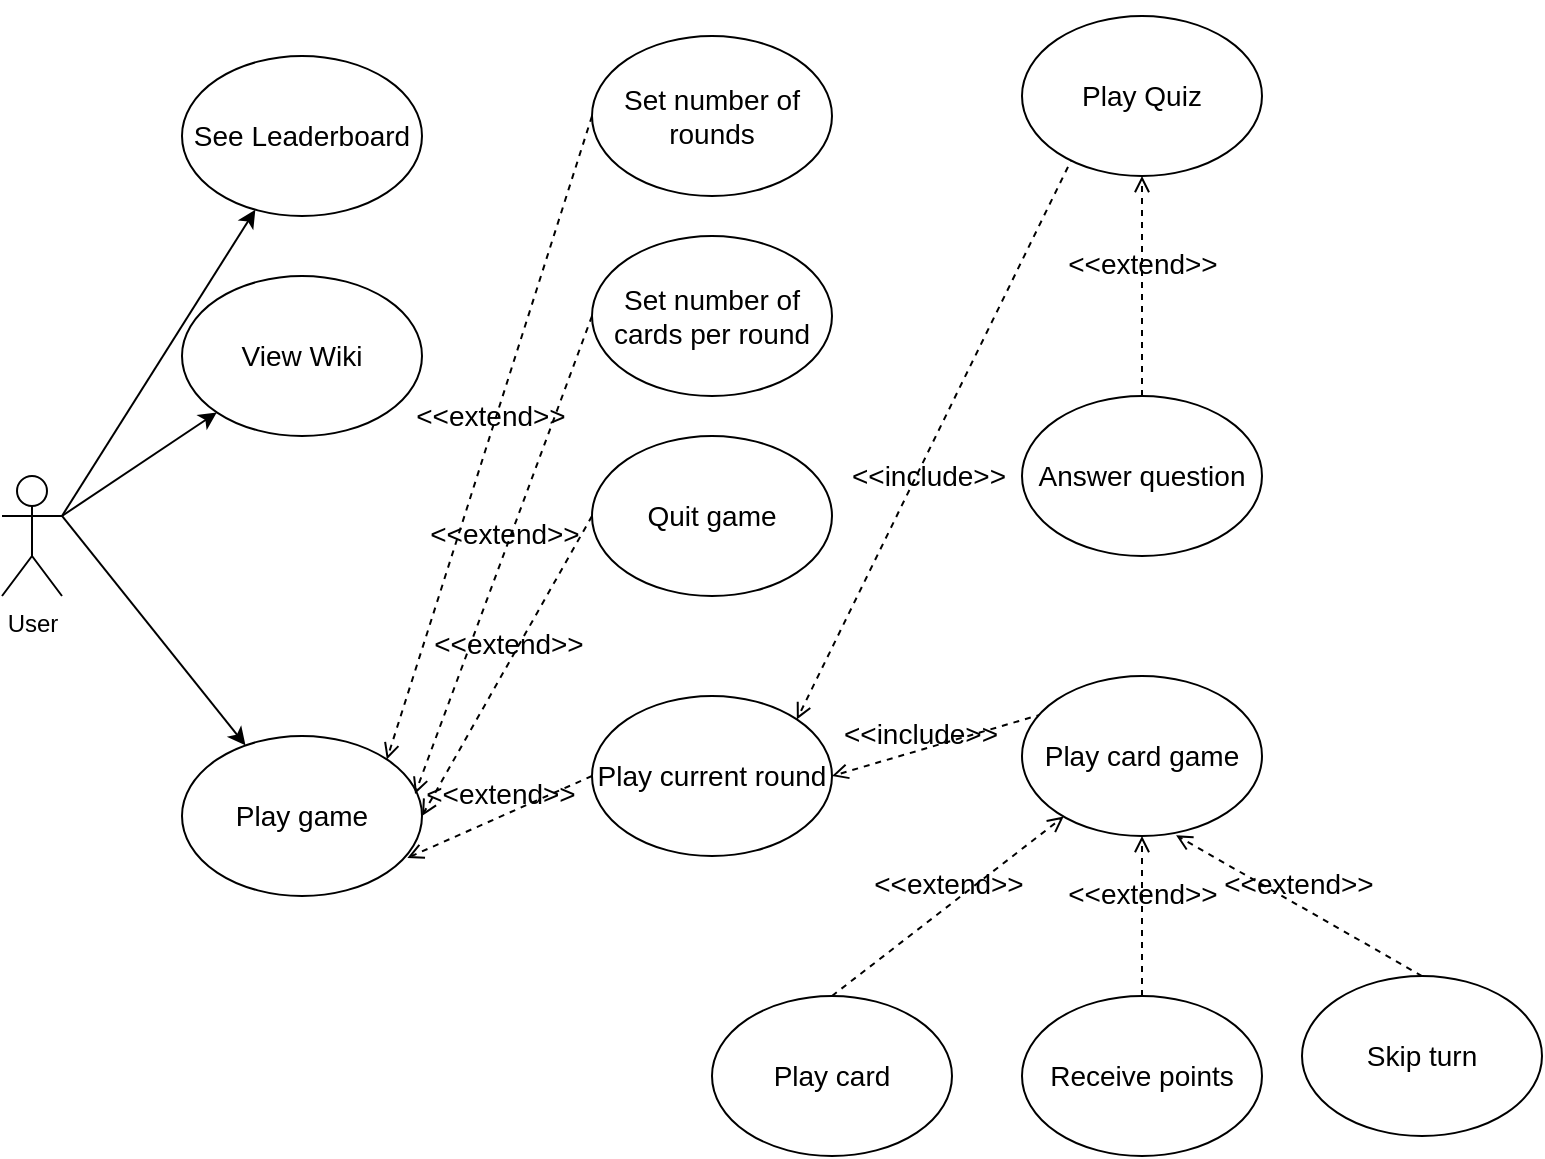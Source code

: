 <mxfile version="20.5.3" type="device"><diagram id="cUR1-s7eLkFdg6ZMP0ok" name="Page-1"><mxGraphModel dx="1597" dy="842" grid="1" gridSize="10" guides="1" tooltips="1" connect="1" arrows="1" fold="1" page="1" pageScale="1" pageWidth="850" pageHeight="1100" math="0" shadow="0"><root><mxCell id="0"/><mxCell id="1" parent="0"/><UserObject label="User" tooltip="s" id="pyln7ZmdVsLlfU6mLhHo-5"><mxCell style="shape=umlActor;verticalLabelPosition=bottom;verticalAlign=top;outlineConnect=0;movable=1;resizable=1;rotatable=1;deletable=1;editable=1;connectable=1;html=1;" vertex="1" parent="1"><mxGeometry x="70" y="420" width="30" height="60" as="geometry"/></mxCell></UserObject><mxCell id="pyln7ZmdVsLlfU6mLhHo-8" value="" style="endArrow=classic;html=1;rounded=0;exitX=1;exitY=0.333;exitDx=0;exitDy=0;exitPerimeter=0;" edge="1" parent="1" source="pyln7ZmdVsLlfU6mLhHo-5" target="pyln7ZmdVsLlfU6mLhHo-9"><mxGeometry width="50" height="50" relative="1" as="geometry"><mxPoint x="490" y="440" as="sourcePoint"/><mxPoint x="260" y="280" as="targetPoint"/></mxGeometry></mxCell><mxCell id="pyln7ZmdVsLlfU6mLhHo-9" value="&lt;font style=&quot;font-size: 14px;&quot;&gt;See Leaderboard&lt;/font&gt;" style="ellipse;whiteSpace=wrap;html=1;" vertex="1" parent="1"><mxGeometry x="160" y="210" width="120" height="80" as="geometry"/></mxCell><mxCell id="pyln7ZmdVsLlfU6mLhHo-10" value="" style="endArrow=classic;html=1;rounded=0;fontSize=14;exitX=1;exitY=0.333;exitDx=0;exitDy=0;exitPerimeter=0;" edge="1" parent="1" source="pyln7ZmdVsLlfU6mLhHo-5" target="pyln7ZmdVsLlfU6mLhHo-11"><mxGeometry width="50" height="50" relative="1" as="geometry"><mxPoint x="490" y="440" as="sourcePoint"/><mxPoint x="270" y="360" as="targetPoint"/></mxGeometry></mxCell><mxCell id="pyln7ZmdVsLlfU6mLhHo-11" value="View Wiki" style="ellipse;whiteSpace=wrap;html=1;fontSize=14;" vertex="1" parent="1"><mxGeometry x="160" y="320" width="120" height="80" as="geometry"/></mxCell><mxCell id="pyln7ZmdVsLlfU6mLhHo-12" value="" style="endArrow=classic;html=1;rounded=0;fontSize=14;exitX=1;exitY=0.333;exitDx=0;exitDy=0;exitPerimeter=0;" edge="1" parent="1" source="pyln7ZmdVsLlfU6mLhHo-5" target="pyln7ZmdVsLlfU6mLhHo-13"><mxGeometry width="50" height="50" relative="1" as="geometry"><mxPoint x="490" y="440" as="sourcePoint"/><mxPoint x="270" y="440" as="targetPoint"/></mxGeometry></mxCell><mxCell id="pyln7ZmdVsLlfU6mLhHo-13" value="Play game" style="ellipse;whiteSpace=wrap;html=1;fontSize=14;" vertex="1" parent="1"><mxGeometry x="160" y="550" width="120" height="80" as="geometry"/></mxCell><mxCell id="pyln7ZmdVsLlfU6mLhHo-14" value="&amp;lt;&amp;lt;extend&amp;gt;&amp;gt;" style="html=1;verticalAlign=bottom;labelBackgroundColor=none;endArrow=open;endFill=0;dashed=1;rounded=0;fontSize=14;entryX=1;entryY=0;entryDx=0;entryDy=0;exitX=0;exitY=0.5;exitDx=0;exitDy=0;" edge="1" parent="1" source="pyln7ZmdVsLlfU6mLhHo-15" target="pyln7ZmdVsLlfU6mLhHo-13"><mxGeometry width="160" relative="1" as="geometry"><mxPoint x="490" y="230" as="sourcePoint"/><mxPoint x="600" y="420" as="targetPoint"/></mxGeometry></mxCell><mxCell id="pyln7ZmdVsLlfU6mLhHo-15" value="Set number of rounds" style="ellipse;whiteSpace=wrap;html=1;fontSize=14;" vertex="1" parent="1"><mxGeometry x="365" y="200" width="120" height="80" as="geometry"/></mxCell><mxCell id="pyln7ZmdVsLlfU6mLhHo-16" value="&amp;lt;&amp;lt;extend&amp;gt;&amp;gt;" style="html=1;verticalAlign=bottom;labelBackgroundColor=none;endArrow=open;endFill=0;dashed=1;rounded=0;fontSize=14;entryX=0.971;entryY=0.362;entryDx=0;entryDy=0;exitX=0;exitY=0.5;exitDx=0;exitDy=0;entryPerimeter=0;" edge="1" parent="1" source="pyln7ZmdVsLlfU6mLhHo-18" target="pyln7ZmdVsLlfU6mLhHo-13"><mxGeometry width="160" relative="1" as="geometry"><mxPoint x="520" y="330" as="sourcePoint"/><mxPoint x="362.426" y="421.716" as="targetPoint"/></mxGeometry></mxCell><mxCell id="pyln7ZmdVsLlfU6mLhHo-18" value="Set number of cards per round" style="ellipse;whiteSpace=wrap;html=1;fontSize=14;" vertex="1" parent="1"><mxGeometry x="365" y="300" width="120" height="80" as="geometry"/></mxCell><mxCell id="pyln7ZmdVsLlfU6mLhHo-19" value="Quit game" style="ellipse;whiteSpace=wrap;html=1;fontSize=14;" vertex="1" parent="1"><mxGeometry x="365" y="400" width="120" height="80" as="geometry"/></mxCell><mxCell id="pyln7ZmdVsLlfU6mLhHo-20" value="&amp;lt;&amp;lt;extend&amp;gt;&amp;gt;" style="html=1;verticalAlign=bottom;labelBackgroundColor=none;endArrow=open;endFill=0;dashed=1;rounded=0;fontSize=14;entryX=1;entryY=0.5;entryDx=0;entryDy=0;exitX=0;exitY=0.5;exitDx=0;exitDy=0;" edge="1" parent="1" source="pyln7ZmdVsLlfU6mLhHo-19" target="pyln7ZmdVsLlfU6mLhHo-13"><mxGeometry width="160" relative="1" as="geometry"><mxPoint x="520.0" y="330" as="sourcePoint"/><mxPoint x="372.426" y="431.716" as="targetPoint"/></mxGeometry></mxCell><mxCell id="pyln7ZmdVsLlfU6mLhHo-21" value="&amp;lt;&amp;lt;extend&amp;gt;&amp;gt;" style="html=1;verticalAlign=bottom;labelBackgroundColor=none;endArrow=open;endFill=0;dashed=1;rounded=0;fontSize=14;entryX=0.939;entryY=0.762;entryDx=0;entryDy=0;entryPerimeter=0;exitX=0;exitY=0.5;exitDx=0;exitDy=0;" edge="1" parent="1" source="pyln7ZmdVsLlfU6mLhHo-22" target="pyln7ZmdVsLlfU6mLhHo-13"><mxGeometry width="160" relative="1" as="geometry"><mxPoint x="500" y="560" as="sourcePoint"/><mxPoint x="370" y="580" as="targetPoint"/></mxGeometry></mxCell><mxCell id="pyln7ZmdVsLlfU6mLhHo-22" value="Play current round" style="ellipse;whiteSpace=wrap;html=1;fontSize=14;" vertex="1" parent="1"><mxGeometry x="365" y="530" width="120" height="80" as="geometry"/></mxCell><mxCell id="pyln7ZmdVsLlfU6mLhHo-23" value="&amp;lt;&amp;lt;include&amp;gt;&amp;gt;" style="html=1;verticalAlign=bottom;labelBackgroundColor=none;endArrow=open;endFill=0;dashed=1;rounded=0;fontSize=14;entryX=1;entryY=0;entryDx=0;entryDy=0;exitX=0.5;exitY=0;exitDx=0;exitDy=0;" edge="1" parent="1" source="pyln7ZmdVsLlfU6mLhHo-24" target="pyln7ZmdVsLlfU6mLhHo-22"><mxGeometry x="0.348" y="10" width="160" relative="1" as="geometry"><mxPoint x="330" y="630" as="sourcePoint"/><mxPoint x="600" y="400" as="targetPoint"/><mxPoint as="offset"/></mxGeometry></mxCell><mxCell id="pyln7ZmdVsLlfU6mLhHo-24" value="Play Quiz" style="ellipse;whiteSpace=wrap;html=1;fontSize=14;" vertex="1" parent="1"><mxGeometry x="580" y="190" width="120" height="80" as="geometry"/></mxCell><mxCell id="pyln7ZmdVsLlfU6mLhHo-25" value="&amp;lt;&amp;lt;include&amp;gt;&amp;gt;" style="html=1;verticalAlign=bottom;labelBackgroundColor=none;endArrow=open;endFill=0;dashed=1;rounded=0;fontSize=14;entryX=1;entryY=0.5;entryDx=0;entryDy=0;exitX=0.564;exitY=0.027;exitDx=0;exitDy=0;exitPerimeter=0;" edge="1" parent="1" source="pyln7ZmdVsLlfU6mLhHo-26" target="pyln7ZmdVsLlfU6mLhHo-22"><mxGeometry x="0.47" y="3" width="160" relative="1" as="geometry"><mxPoint x="490" y="620" as="sourcePoint"/><mxPoint x="537.574" y="558.284" as="targetPoint"/><mxPoint as="offset"/></mxGeometry></mxCell><mxCell id="pyln7ZmdVsLlfU6mLhHo-26" value="Play card game" style="ellipse;whiteSpace=wrap;html=1;fontSize=14;" vertex="1" parent="1"><mxGeometry x="580" y="520" width="120" height="80" as="geometry"/></mxCell><mxCell id="pyln7ZmdVsLlfU6mLhHo-27" value="&amp;lt;&amp;lt;extend&amp;gt;&amp;gt;" style="html=1;verticalAlign=bottom;labelBackgroundColor=none;endArrow=open;endFill=0;dashed=1;rounded=0;fontSize=14;entryX=0.642;entryY=0.996;entryDx=0;entryDy=0;exitX=0.5;exitY=0;exitDx=0;exitDy=0;entryPerimeter=0;" edge="1" parent="1" source="pyln7ZmdVsLlfU6mLhHo-28" target="pyln7ZmdVsLlfU6mLhHo-26"><mxGeometry width="160" relative="1" as="geometry"><mxPoint x="790" y="730" as="sourcePoint"/><mxPoint x="380.0" y="460" as="targetPoint"/></mxGeometry></mxCell><mxCell id="pyln7ZmdVsLlfU6mLhHo-28" value="Skip turn" style="ellipse;whiteSpace=wrap;html=1;fontSize=14;" vertex="1" parent="1"><mxGeometry x="720" y="670" width="120" height="80" as="geometry"/></mxCell><mxCell id="pyln7ZmdVsLlfU6mLhHo-29" value="&amp;lt;&amp;lt;extend&amp;gt;&amp;gt;" style="html=1;verticalAlign=bottom;labelBackgroundColor=none;endArrow=open;endFill=0;dashed=1;rounded=0;fontSize=14;entryX=0.5;entryY=1;entryDx=0;entryDy=0;exitX=0.5;exitY=0;exitDx=0;exitDy=0;" edge="1" parent="1" source="pyln7ZmdVsLlfU6mLhHo-30" target="pyln7ZmdVsLlfU6mLhHo-26"><mxGeometry width="160" relative="1" as="geometry"><mxPoint x="660" y="670" as="sourcePoint"/><mxPoint x="780" y="620" as="targetPoint"/></mxGeometry></mxCell><mxCell id="pyln7ZmdVsLlfU6mLhHo-30" value="Receive points" style="ellipse;whiteSpace=wrap;html=1;fontSize=14;" vertex="1" parent="1"><mxGeometry x="580" y="680" width="120" height="80" as="geometry"/></mxCell><mxCell id="pyln7ZmdVsLlfU6mLhHo-31" value="&amp;lt;&amp;lt;extend&amp;gt;&amp;gt;" style="html=1;verticalAlign=bottom;labelBackgroundColor=none;endArrow=open;endFill=0;dashed=1;rounded=0;fontSize=14;exitX=0.5;exitY=0;exitDx=0;exitDy=0;" edge="1" parent="1" source="pyln7ZmdVsLlfU6mLhHo-33" target="pyln7ZmdVsLlfU6mLhHo-26"><mxGeometry width="160" relative="1" as="geometry"><mxPoint x="530" y="680" as="sourcePoint"/><mxPoint x="780" y="620" as="targetPoint"/></mxGeometry></mxCell><mxCell id="pyln7ZmdVsLlfU6mLhHo-33" value="Play card" style="ellipse;whiteSpace=wrap;html=1;fontSize=14;" vertex="1" parent="1"><mxGeometry x="425" y="680" width="120" height="80" as="geometry"/></mxCell><mxCell id="pyln7ZmdVsLlfU6mLhHo-34" value="&amp;lt;&amp;lt;extend&amp;gt;&amp;gt;" style="html=1;verticalAlign=bottom;labelBackgroundColor=none;endArrow=open;endFill=0;dashed=1;rounded=0;fontSize=14;entryX=0.5;entryY=1;entryDx=0;entryDy=0;exitX=0.5;exitY=0;exitDx=0;exitDy=0;" edge="1" parent="1" source="pyln7ZmdVsLlfU6mLhHo-35" target="pyln7ZmdVsLlfU6mLhHo-24"><mxGeometry width="160" relative="1" as="geometry"><mxPoint x="730" y="390" as="sourcePoint"/><mxPoint x="720" y="290" as="targetPoint"/></mxGeometry></mxCell><mxCell id="pyln7ZmdVsLlfU6mLhHo-35" value="Answer question" style="ellipse;whiteSpace=wrap;html=1;fontSize=14;" vertex="1" parent="1"><mxGeometry x="580" y="380" width="120" height="80" as="geometry"/></mxCell></root></mxGraphModel></diagram></mxfile>